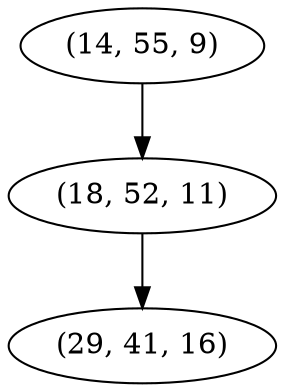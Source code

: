 digraph tree {
    "(14, 55, 9)";
    "(18, 52, 11)";
    "(29, 41, 16)";
    "(14, 55, 9)" -> "(18, 52, 11)";
    "(18, 52, 11)" -> "(29, 41, 16)";
}

